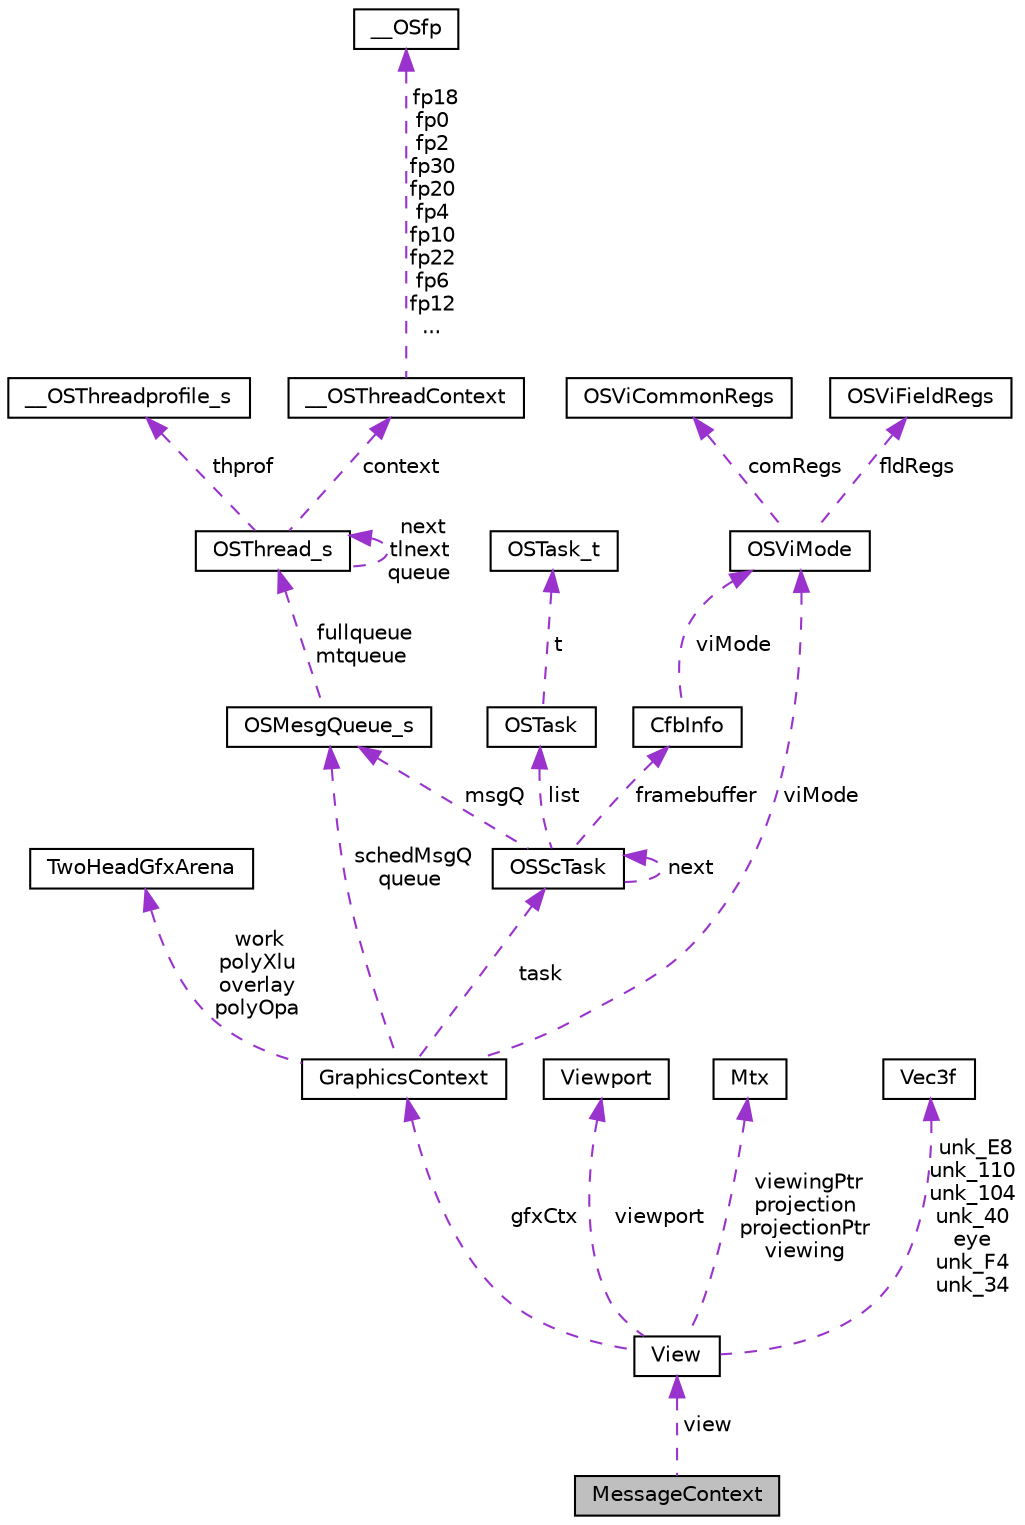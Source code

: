 digraph "MessageContext"
{
 // LATEX_PDF_SIZE
  edge [fontname="Helvetica",fontsize="10",labelfontname="Helvetica",labelfontsize="10"];
  node [fontname="Helvetica",fontsize="10",shape=record];
  Node1 [label="MessageContext",height=0.2,width=0.4,color="black", fillcolor="grey75", style="filled", fontcolor="black",tooltip=" "];
  Node2 -> Node1 [dir="back",color="darkorchid3",fontsize="10",style="dashed",label=" view" ,fontname="Helvetica"];
  Node2 [label="View",height=0.2,width=0.4,color="black", fillcolor="white", style="filled",URL="$d0/d34/structView.html",tooltip=" "];
  Node3 -> Node2 [dir="back",color="darkorchid3",fontsize="10",style="dashed",label=" gfxCtx" ,fontname="Helvetica"];
  Node3 [label="GraphicsContext",height=0.2,width=0.4,color="black", fillcolor="white", style="filled",URL="$d7/d6b/structGraphicsContext.html",tooltip=" "];
  Node4 -> Node3 [dir="back",color="darkorchid3",fontsize="10",style="dashed",label=" work\npolyXlu\noverlay\npolyOpa" ,fontname="Helvetica"];
  Node4 [label="TwoHeadGfxArena",height=0.2,width=0.4,color="black", fillcolor="white", style="filled",URL="$d9/d14/structTwoHeadGfxArena.html",tooltip=" "];
  Node5 -> Node3 [dir="back",color="darkorchid3",fontsize="10",style="dashed",label=" task" ,fontname="Helvetica"];
  Node5 [label="OSScTask",height=0.2,width=0.4,color="black", fillcolor="white", style="filled",URL="$dd/d33/structOSScTask.html",tooltip=" "];
  Node5 -> Node5 [dir="back",color="darkorchid3",fontsize="10",style="dashed",label=" next" ,fontname="Helvetica"];
  Node6 -> Node5 [dir="back",color="darkorchid3",fontsize="10",style="dashed",label=" msgQ" ,fontname="Helvetica"];
  Node6 [label="OSMesgQueue_s",height=0.2,width=0.4,color="black", fillcolor="white", style="filled",URL="$dc/d50/structOSMesgQueue__s.html",tooltip=" "];
  Node7 -> Node6 [dir="back",color="darkorchid3",fontsize="10",style="dashed",label=" fullqueue\nmtqueue" ,fontname="Helvetica"];
  Node7 [label="OSThread_s",height=0.2,width=0.4,color="black", fillcolor="white", style="filled",URL="$da/dec/structOSThread__s.html",tooltip=" "];
  Node8 -> Node7 [dir="back",color="darkorchid3",fontsize="10",style="dashed",label=" thprof" ,fontname="Helvetica"];
  Node8 [label="__OSThreadprofile_s",height=0.2,width=0.4,color="black", fillcolor="white", style="filled",URL="$dc/d70/struct____OSThreadprofile__s.html",tooltip=" "];
  Node7 -> Node7 [dir="back",color="darkorchid3",fontsize="10",style="dashed",label=" next\ntlnext\nqueue" ,fontname="Helvetica"];
  Node9 -> Node7 [dir="back",color="darkorchid3",fontsize="10",style="dashed",label=" context" ,fontname="Helvetica"];
  Node9 [label="__OSThreadContext",height=0.2,width=0.4,color="black", fillcolor="white", style="filled",URL="$d9/dec/struct____OSThreadContext.html",tooltip=" "];
  Node10 -> Node9 [dir="back",color="darkorchid3",fontsize="10",style="dashed",label=" fp18\nfp0\nfp2\nfp30\nfp20\nfp4\nfp10\nfp22\nfp6\nfp12\n..." ,fontname="Helvetica"];
  Node10 [label="__OSfp",height=0.2,width=0.4,color="black", fillcolor="white", style="filled",URL="$d0/d5b/union____OSfp.html",tooltip=" "];
  Node11 -> Node5 [dir="back",color="darkorchid3",fontsize="10",style="dashed",label=" list" ,fontname="Helvetica"];
  Node11 [label="OSTask",height=0.2,width=0.4,color="black", fillcolor="white", style="filled",URL="$d7/da9/unionOSTask.html",tooltip=" "];
  Node12 -> Node11 [dir="back",color="darkorchid3",fontsize="10",style="dashed",label=" t" ,fontname="Helvetica"];
  Node12 [label="OSTask_t",height=0.2,width=0.4,color="black", fillcolor="white", style="filled",URL="$dc/da4/structOSTask__t.html",tooltip=" "];
  Node13 -> Node5 [dir="back",color="darkorchid3",fontsize="10",style="dashed",label=" framebuffer" ,fontname="Helvetica"];
  Node13 [label="CfbInfo",height=0.2,width=0.4,color="black", fillcolor="white", style="filled",URL="$de/d30/structCfbInfo.html",tooltip=" "];
  Node14 -> Node13 [dir="back",color="darkorchid3",fontsize="10",style="dashed",label=" viMode" ,fontname="Helvetica"];
  Node14 [label="OSViMode",height=0.2,width=0.4,color="black", fillcolor="white", style="filled",URL="$d8/de1/structOSViMode.html",tooltip=" "];
  Node15 -> Node14 [dir="back",color="darkorchid3",fontsize="10",style="dashed",label=" comRegs" ,fontname="Helvetica"];
  Node15 [label="OSViCommonRegs",height=0.2,width=0.4,color="black", fillcolor="white", style="filled",URL="$dd/df9/structOSViCommonRegs.html",tooltip=" "];
  Node16 -> Node14 [dir="back",color="darkorchid3",fontsize="10",style="dashed",label=" fldRegs" ,fontname="Helvetica"];
  Node16 [label="OSViFieldRegs",height=0.2,width=0.4,color="black", fillcolor="white", style="filled",URL="$d5/d35/structOSViFieldRegs.html",tooltip=" "];
  Node6 -> Node3 [dir="back",color="darkorchid3",fontsize="10",style="dashed",label=" schedMsgQ\nqueue" ,fontname="Helvetica"];
  Node14 -> Node3 [dir="back",color="darkorchid3",fontsize="10",style="dashed",label=" viMode" ,fontname="Helvetica"];
  Node17 -> Node2 [dir="back",color="darkorchid3",fontsize="10",style="dashed",label=" viewport" ,fontname="Helvetica"];
  Node17 [label="Viewport",height=0.2,width=0.4,color="black", fillcolor="white", style="filled",URL="$db/d51/structViewport.html",tooltip=" "];
  Node18 -> Node2 [dir="back",color="darkorchid3",fontsize="10",style="dashed",label=" viewingPtr\nprojection\nprojectionPtr\nviewing" ,fontname="Helvetica"];
  Node18 [label="Mtx",height=0.2,width=0.4,color="black", fillcolor="white", style="filled",URL="$d6/d4c/unionMtx.html",tooltip=" "];
  Node19 -> Node2 [dir="back",color="darkorchid3",fontsize="10",style="dashed",label=" unk_E8\nunk_110\nunk_104\nunk_40\neye\nunk_F4\nunk_34" ,fontname="Helvetica"];
  Node19 [label="Vec3f",height=0.2,width=0.4,color="black", fillcolor="white", style="filled",URL="$d0/dc7/structVec3f.html",tooltip=" "];
}
